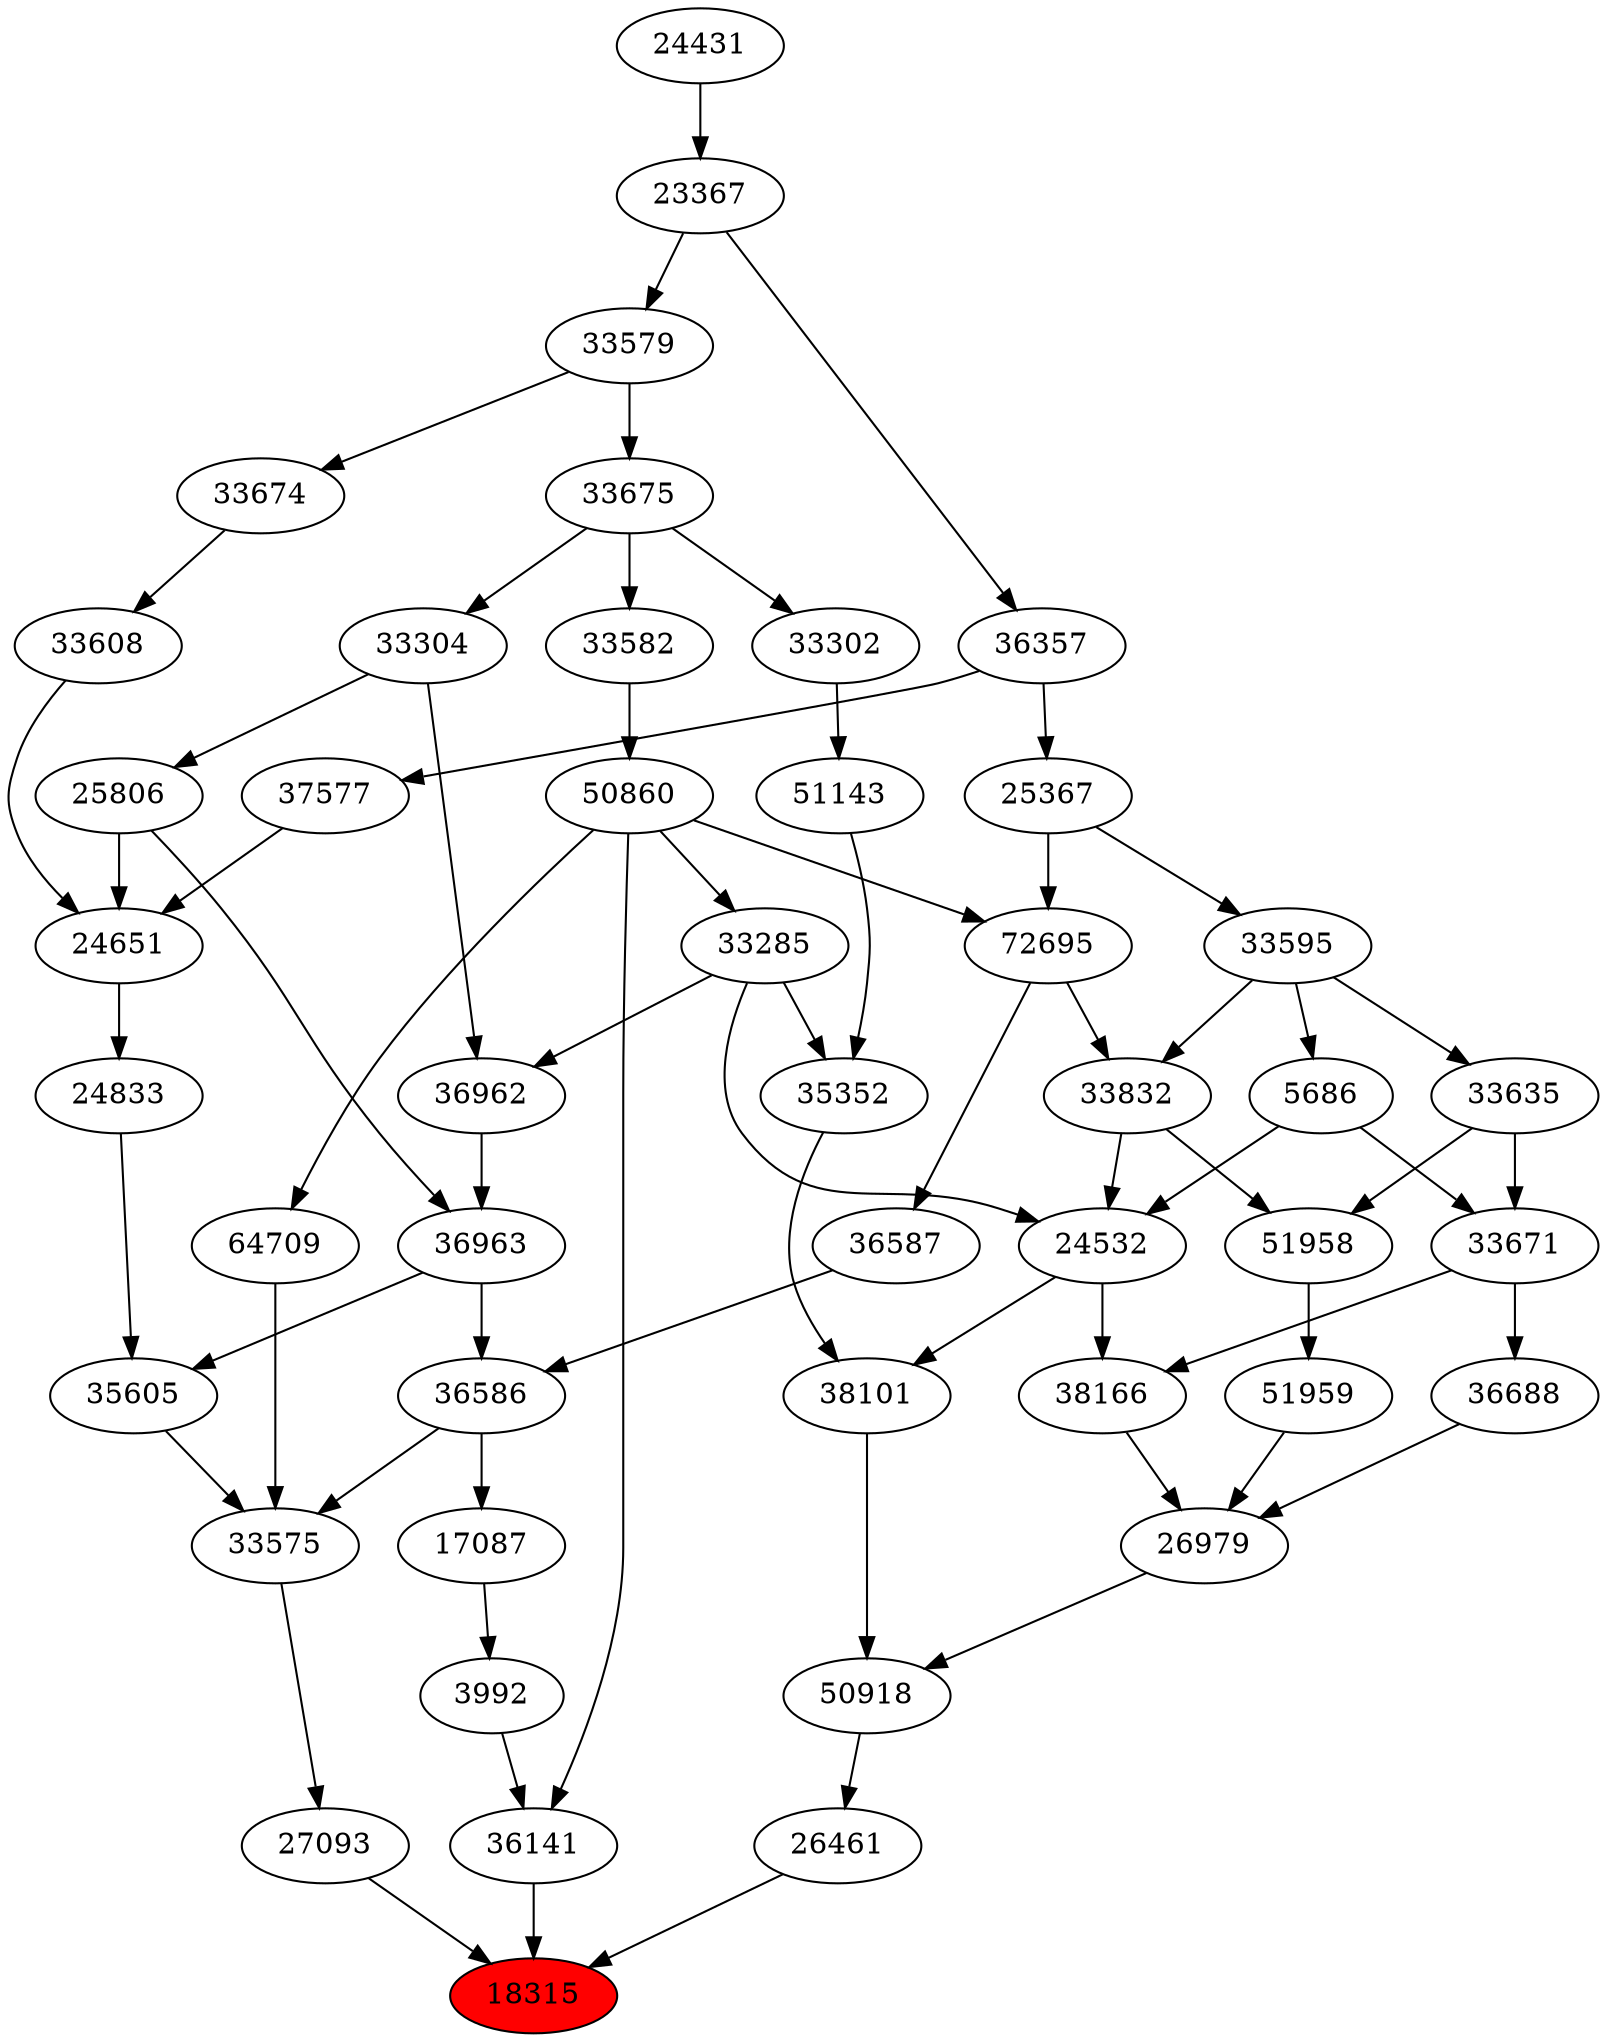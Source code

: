 strict digraph{ 
18315 [label="18315" fillcolor=red style=filled]
36141 -> 18315
26461 -> 18315
27093 -> 18315
36141 [label="36141"]
50860 -> 36141
3992 -> 36141
26461 [label="26461"]
50918 -> 26461
27093 [label="27093"]
33575 -> 27093
50860 [label="50860"]
33582 -> 50860
3992 [label="3992"]
17087 -> 3992
50918 [label="50918"]
26979 -> 50918
38101 -> 50918
33575 [label="33575"]
36586 -> 33575
35605 -> 33575
64709 -> 33575
33582 [label="33582"]
33675 -> 33582
17087 [label="17087"]
36586 -> 17087
26979 [label="26979"]
36688 -> 26979
38166 -> 26979
51959 -> 26979
38101 [label="38101"]
24532 -> 38101
35352 -> 38101
36586 [label="36586"]
36587 -> 36586
36963 -> 36586
35605 [label="35605"]
24833 -> 35605
36963 -> 35605
64709 [label="64709"]
50860 -> 64709
33675 [label="33675"]
33579 -> 33675
36688 [label="36688"]
33671 -> 36688
38166 [label="38166"]
24532 -> 38166
33671 -> 38166
51959 [label="51959"]
51958 -> 51959
24532 [label="24532"]
33285 -> 24532
5686 -> 24532
33832 -> 24532
35352 [label="35352"]
33285 -> 35352
51143 -> 35352
36587 [label="36587"]
72695 -> 36587
36963 [label="36963"]
36962 -> 36963
25806 -> 36963
24833 [label="24833"]
24651 -> 24833
33579 [label="33579"]
23367 -> 33579
33671 [label="33671"]
5686 -> 33671
33635 -> 33671
51958 [label="51958"]
33832 -> 51958
33635 -> 51958
33285 [label="33285"]
50860 -> 33285
5686 [label="5686"]
33595 -> 5686
33832 [label="33832"]
72695 -> 33832
33595 -> 33832
51143 [label="51143"]
33302 -> 51143
72695 [label="72695"]
50860 -> 72695
25367 -> 72695
36962 [label="36962"]
33285 -> 36962
33304 -> 36962
25806 [label="25806"]
33304 -> 25806
24651 [label="24651"]
25806 -> 24651
33608 -> 24651
37577 -> 24651
23367 [label="23367"]
24431 -> 23367
33635 [label="33635"]
33595 -> 33635
33595 [label="33595"]
25367 -> 33595
33302 [label="33302"]
33675 -> 33302
25367 [label="25367"]
36357 -> 25367
33304 [label="33304"]
33675 -> 33304
33608 [label="33608"]
33674 -> 33608
37577 [label="37577"]
36357 -> 37577
24431 [label="24431"]
36357 [label="36357"]
23367 -> 36357
33674 [label="33674"]
33579 -> 33674
}